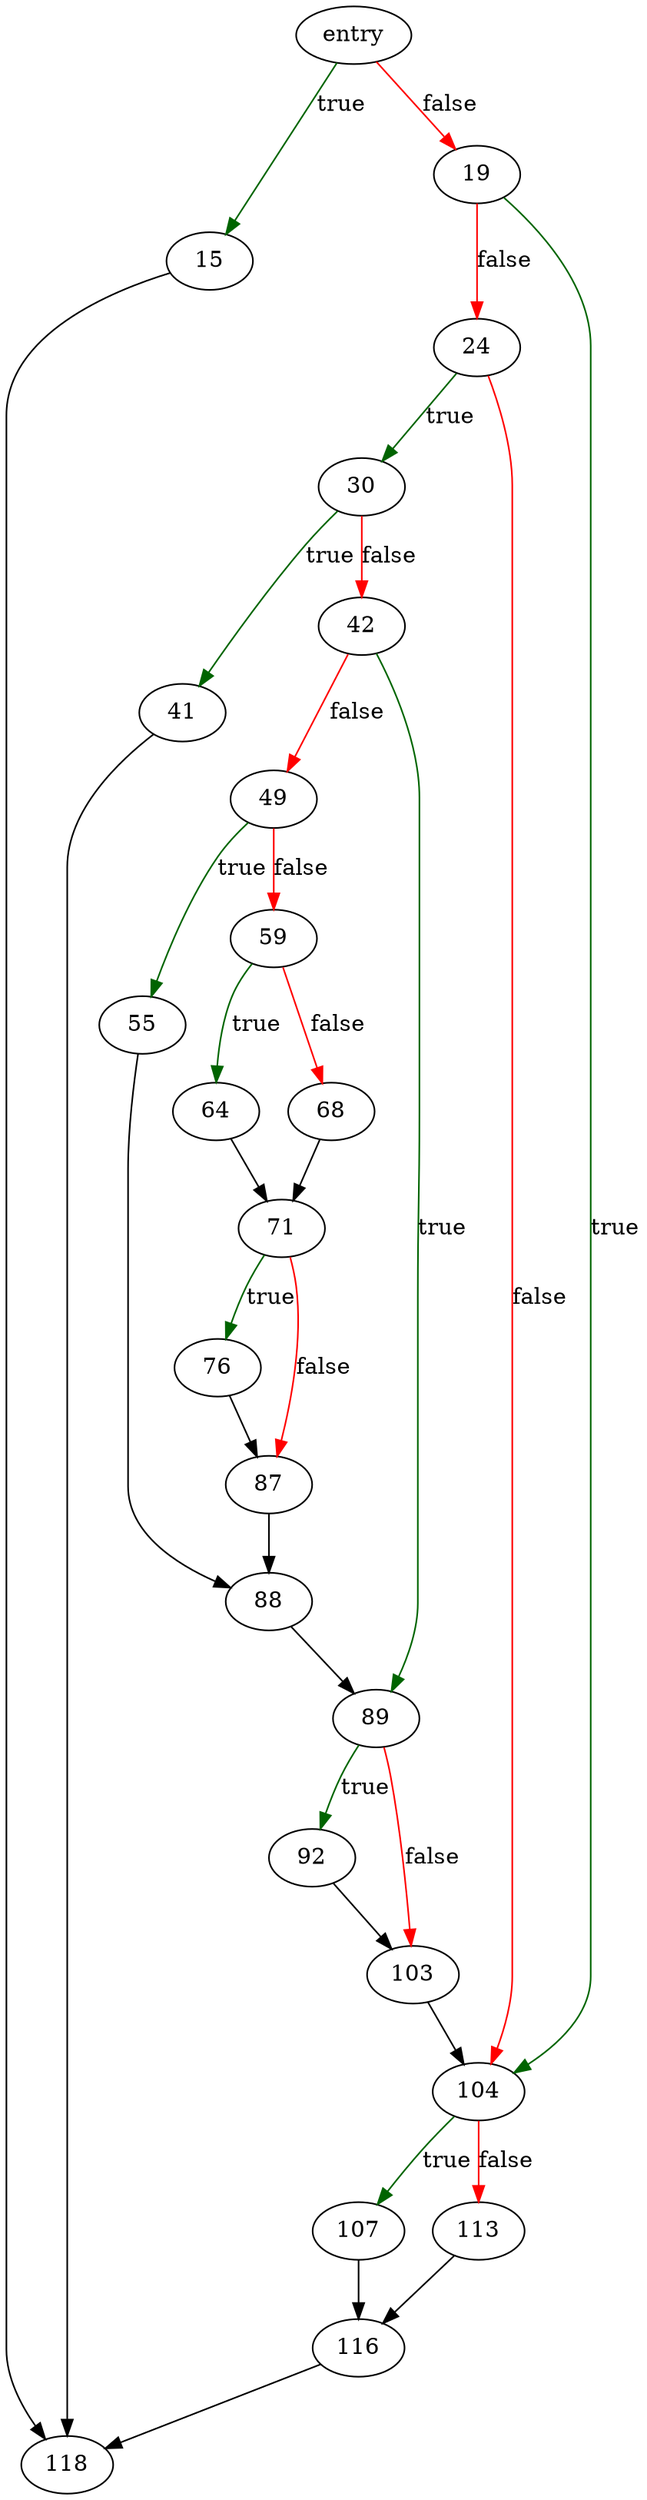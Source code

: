 digraph "pager_open_journal" {
	// Node definitions.
	1 [label=entry];
	15;
	19;
	24;
	30;
	41;
	42;
	49;
	55;
	59;
	64;
	68;
	71;
	76;
	87;
	88;
	89;
	92;
	103;
	104;
	107;
	113;
	116;
	118;

	// Edge definitions.
	1 -> 15 [
		color=darkgreen
		label=true
	];
	1 -> 19 [
		color=red
		label=false
	];
	15 -> 118;
	19 -> 24 [
		color=red
		label=false
	];
	19 -> 104 [
		color=darkgreen
		label=true
	];
	24 -> 30 [
		color=darkgreen
		label=true
	];
	24 -> 104 [
		color=red
		label=false
	];
	30 -> 41 [
		color=darkgreen
		label=true
	];
	30 -> 42 [
		color=red
		label=false
	];
	41 -> 118;
	42 -> 49 [
		color=red
		label=false
	];
	42 -> 89 [
		color=darkgreen
		label=true
	];
	49 -> 55 [
		color=darkgreen
		label=true
	];
	49 -> 59 [
		color=red
		label=false
	];
	55 -> 88;
	59 -> 64 [
		color=darkgreen
		label=true
	];
	59 -> 68 [
		color=red
		label=false
	];
	64 -> 71;
	68 -> 71;
	71 -> 76 [
		color=darkgreen
		label=true
	];
	71 -> 87 [
		color=red
		label=false
	];
	76 -> 87;
	87 -> 88;
	88 -> 89;
	89 -> 92 [
		color=darkgreen
		label=true
	];
	89 -> 103 [
		color=red
		label=false
	];
	92 -> 103;
	103 -> 104;
	104 -> 107 [
		color=darkgreen
		label=true
	];
	104 -> 113 [
		color=red
		label=false
	];
	107 -> 116;
	113 -> 116;
	116 -> 118;
}